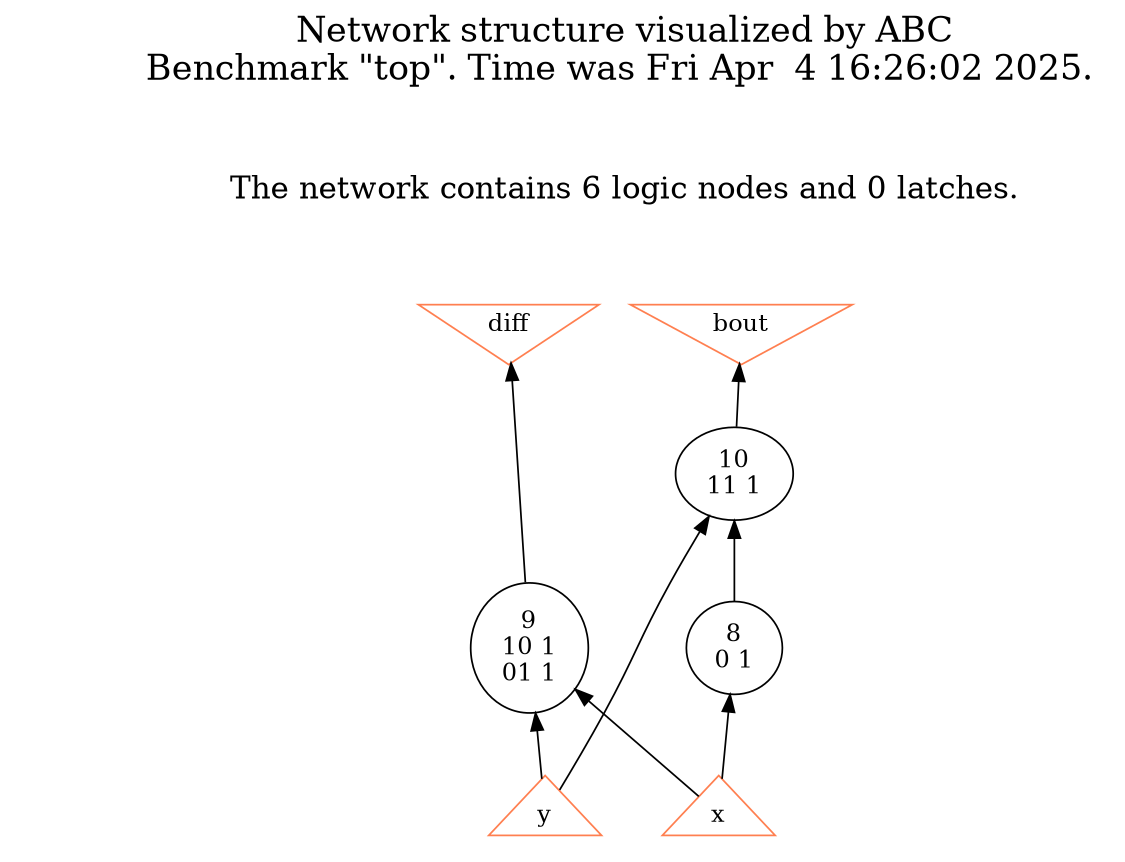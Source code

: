 # Network structure generated by ABC

digraph network {
size = "7.5,10";
center = true;
edge [dir = back];

{
  node [shape = plaintext];
  edge [style = invis];
  LevelTitle1 [label=""];
  LevelTitle2 [label=""];
  Level3 [label = ""];
  Level2 [label = ""];
  Level1 [label = ""];
  Level0 [label = ""];
  LevelTitle1 ->  LevelTitle2 ->  Level3 ->  Level2 ->  Level1 ->  Level0;
}

{
  rank = same;
  LevelTitle1;
  title1 [shape=plaintext,
          fontsize=20,
          fontname = "Times-Roman",
          label="Network structure visualized by ABC\nBenchmark \"top\". Time was Fri Apr  4 16:26:02 2025. "
         ];
}

{
  rank = same;
  LevelTitle2;
  title2 [shape=plaintext,
          fontsize=18,
          fontname = "Times-Roman",
          label="The network contains 6 logic nodes and 0 latches.\n"
         ];
}

{
  rank = same;
  Level3;
  Node3 [label = "diff", shape = invtriangle, color = coral, fillcolor = coral];
  Node4 [label = "bout", shape = invtriangle, color = coral, fillcolor = coral];
}

{
  rank = same;
  Level2;
  Node10 [label = "10\n11 1", shape = ellipse];
}

{
  rank = same;
  Level1;
  Node8 [label = "8\n0 1", shape = ellipse];
  Node9 [label = "9\n10 1\n01 1", shape = ellipse];
}

{
  rank = same;
  Level0;
  Node1 [label = "x", shape = triangle, color = coral, fillcolor = coral];
  Node2 [label = "y", shape = triangle, color = coral, fillcolor = coral];
}

title1 -> title2 [style = invis];
title2 -> Node3 [style = invis];
title2 -> Node4 [style = invis];
Node3 -> Node4 [style = invis];
Node3 -> Node9 [style = solid];
Node4 -> Node10 [style = solid];
Node8 -> Node1 [style = solid];
Node9 -> Node1 [style = solid];
Node9 -> Node2 [style = solid];
Node10 -> Node8 [style = solid];
Node10 -> Node2 [style = solid];
}

